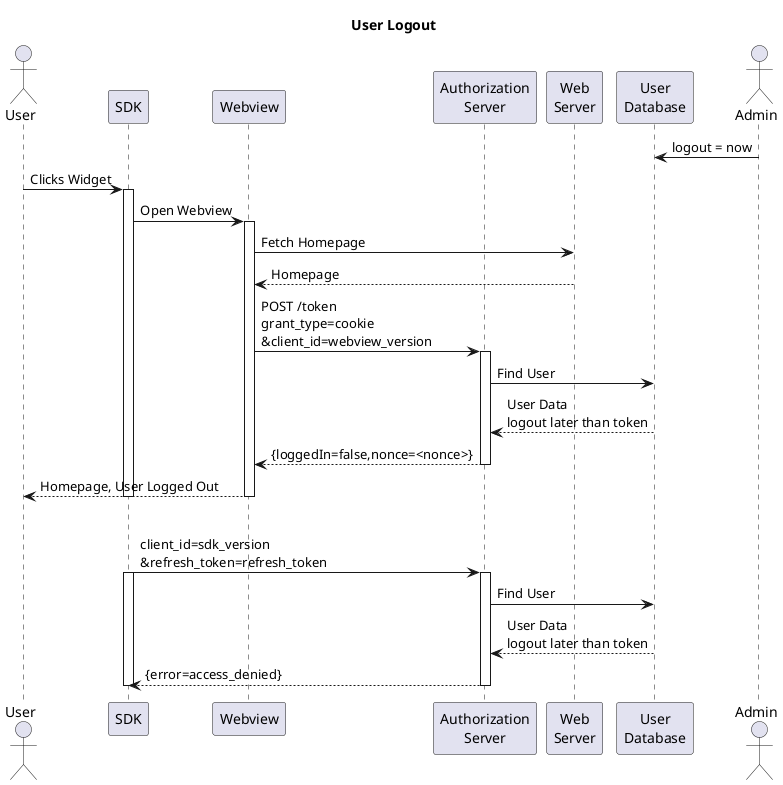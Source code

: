 @startuml
title User Logout
actor User as user
participant SDK as sdk
participant Webview as wv
participant "Authorization\nServer" as as
participant "Web\nServer" as ws
participant "User\nDatabase" as db
actor Admin as admin

admin -> db: logout = now
user -> sdk: Clicks Widget
activate sdk
  sdk -> wv: Open Webview
  activate wv
    wv -> ws: Fetch Homepage
    ws --> wv: Homepage
    wv -> as: POST /token\ngrant_type=cookie\n&client_id=webview_version
    activate as
    as -> db: Find User
    db --> as: User Data\nlogout later than token
    as --> wv: {loggedIn=false,nonce=<nonce>}
    deactivate as
    wv --> user: Homepage, User Logged Out
  deactivate wv
deactivate sdk
break 
 sdk -> as: client_id=sdk_version\n&refresh_token=refresh_token
 activate sdk
    activate as
  as -> db: Find User
  db --> as: User Data\nlogout later than token
  as --> sdk: {error=access_denied}
    deactivate as
deactivate sdk
@enduml